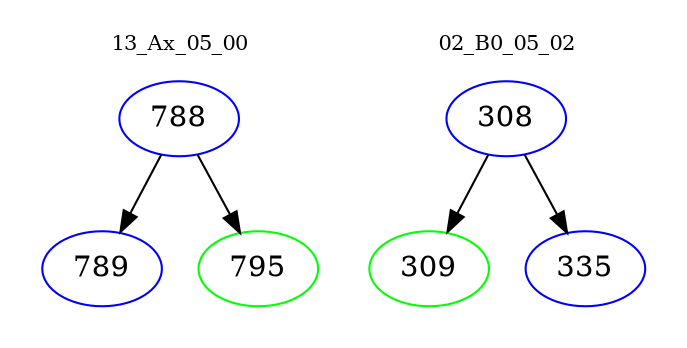 digraph{
subgraph cluster_0 {
color = white
label = "13_Ax_05_00";
fontsize=10;
T0_788 [label="788", color="blue"]
T0_788 -> T0_789 [color="black"]
T0_789 [label="789", color="blue"]
T0_788 -> T0_795 [color="black"]
T0_795 [label="795", color="green"]
}
subgraph cluster_1 {
color = white
label = "02_B0_05_02";
fontsize=10;
T1_308 [label="308", color="blue"]
T1_308 -> T1_309 [color="black"]
T1_309 [label="309", color="green"]
T1_308 -> T1_335 [color="black"]
T1_335 [label="335", color="blue"]
}
}
